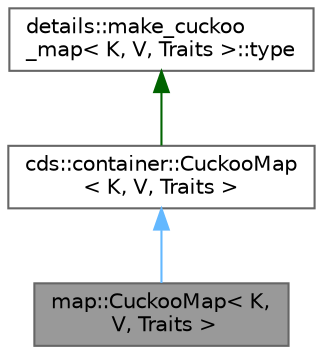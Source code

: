digraph "map::CuckooMap&lt; K, V, Traits &gt;"
{
 // LATEX_PDF_SIZE
  bgcolor="transparent";
  edge [fontname=Helvetica,fontsize=10,labelfontname=Helvetica,labelfontsize=10];
  node [fontname=Helvetica,fontsize=10,shape=box,height=0.2,width=0.4];
  Node1 [id="Node000001",label="map::CuckooMap\< K,\l V, Traits \>",height=0.2,width=0.4,color="gray40", fillcolor="grey60", style="filled", fontcolor="black",tooltip=" "];
  Node2 -> Node1 [id="edge1_Node000001_Node000002",dir="back",color="steelblue1",style="solid",tooltip=" "];
  Node2 [id="Node000002",label="cds::container::CuckooMap\l\< K, V, Traits \>",height=0.2,width=0.4,color="gray40", fillcolor="white", style="filled",URL="$classcds_1_1container_1_1_cuckoo_map.html",tooltip=" "];
  Node3 -> Node2 [id="edge2_Node000002_Node000003",dir="back",color="darkgreen",style="solid",tooltip=" "];
  Node3 [id="Node000003",label="details::make_cuckoo\l_map\< K, V, Traits \>::type",height=0.2,width=0.4,color="gray40", fillcolor="white", style="filled",tooltip=" "];
}
